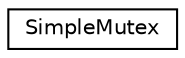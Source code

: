 digraph "Graphical Class Hierarchy"
{
 // LATEX_PDF_SIZE
  edge [fontname="Helvetica",fontsize="10",labelfontname="Helvetica",labelfontsize="10"];
  node [fontname="Helvetica",fontsize="10",shape=record];
  rankdir="LR";
  Node0 [label="SimpleMutex",height=0.2,width=0.4,color="black", fillcolor="white", style="filled",URL="$classSimpleMutex.html",tooltip=" "];
}
